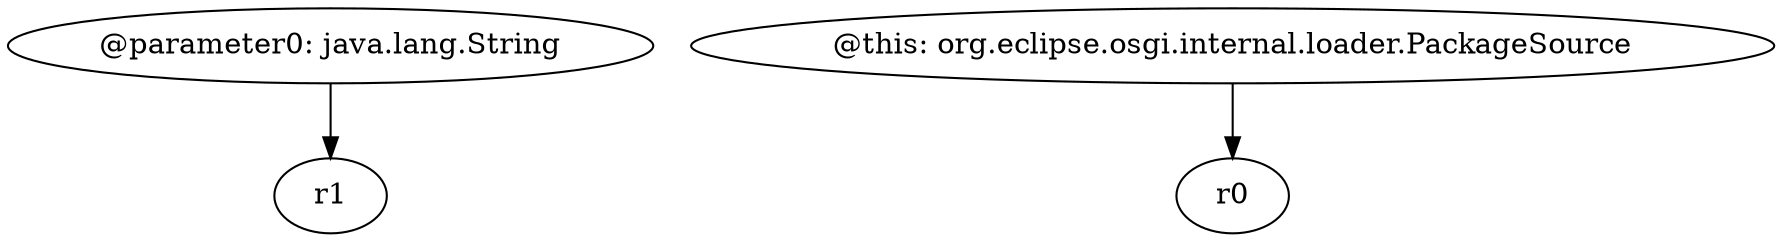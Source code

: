 digraph g {
0[label="@parameter0: java.lang.String"]
1[label="r1"]
0->1[label=""]
2[label="@this: org.eclipse.osgi.internal.loader.PackageSource"]
3[label="r0"]
2->3[label=""]
}